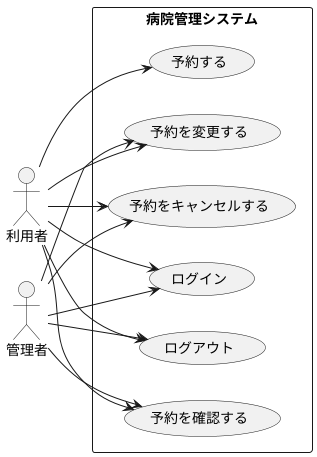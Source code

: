 @startuml
!define AWESOME https://raw.githubusercontent.com/awesometic/plantuml-icon-font-sprites/v1.4/sprites

left to right direction

actor 利用者 as user
actor 管理者 as admin

rectangle 病院管理システム {
  usecase (予約する) as UC1
  usecase (ログイン) as UC2
  usecase (ログアウト) as UC3
  usecase (予約を確認する) as UC4
  usecase (予約を変更する) as UC5
  usecase (予約をキャンセルする) as UC6

  user --> UC1
  user --> UC2
  user --> UC3
  user --> UC4
  user --> UC5
  user --> UC6

  admin --> UC2
  admin --> UC3
  admin --> UC4
  admin --> UC5
  admin --> UC6
}
@enduml